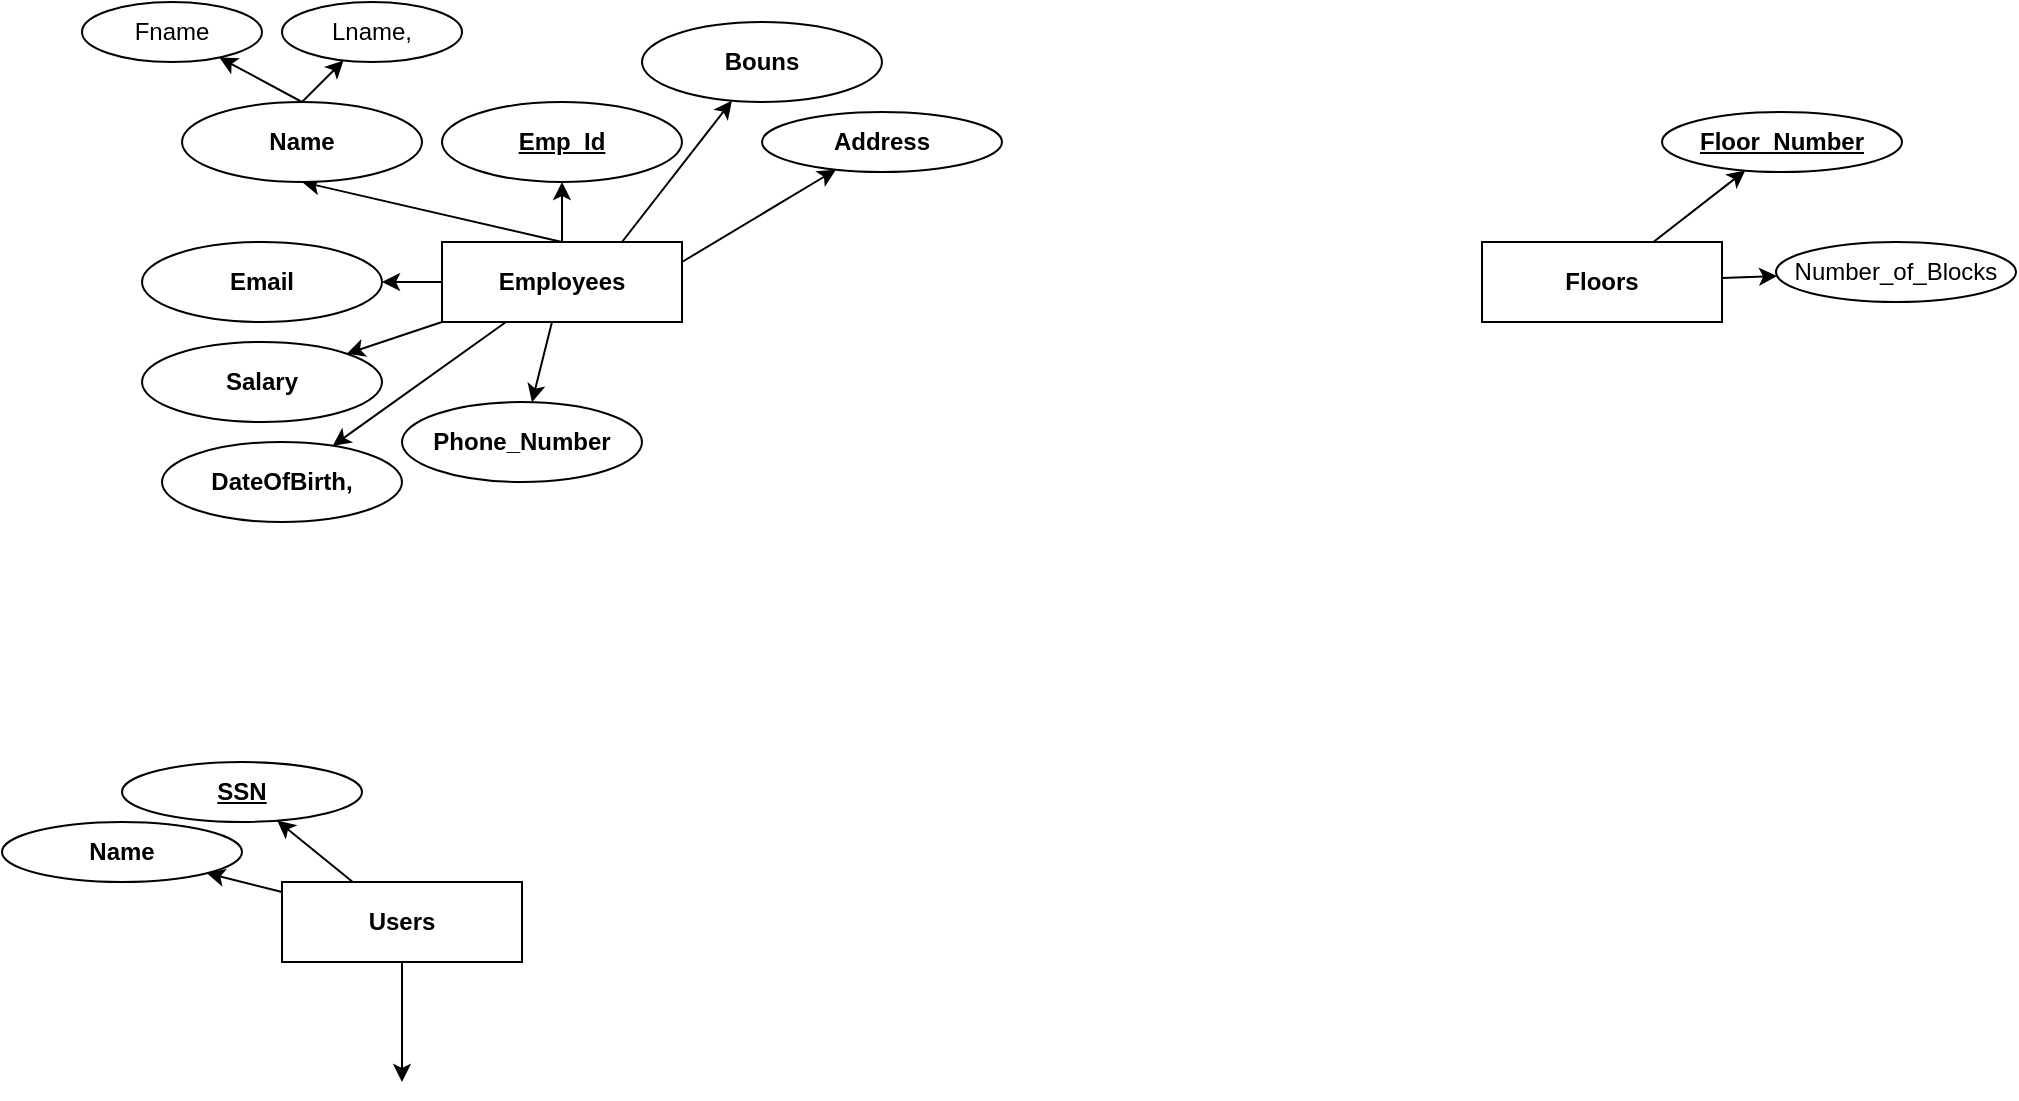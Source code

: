 <mxfile version="24.3.1" type="github">
  <diagram name="Page-1" id="-kbRwK4FyX5_OUYbIRrQ">
    <mxGraphModel dx="2501" dy="772" grid="1" gridSize="10" guides="1" tooltips="1" connect="1" arrows="1" fold="1" page="1" pageScale="1" pageWidth="827" pageHeight="1169" math="0" shadow="0">
      <root>
        <mxCell id="0" />
        <mxCell id="1" parent="0" />
        <mxCell id="_vqHw4m0biUCmr0mz639-12" value="" style="edgeStyle=orthogonalEdgeStyle;rounded=0;orthogonalLoop=1;jettySize=auto;html=1;" edge="1" parent="1" source="_vqHw4m0biUCmr0mz639-1" target="_vqHw4m0biUCmr0mz639-15">
          <mxGeometry relative="1" as="geometry">
            <mxPoint x="220" y="60" as="targetPoint" />
          </mxGeometry>
        </mxCell>
        <mxCell id="_vqHw4m0biUCmr0mz639-18" style="rounded=0;orthogonalLoop=1;jettySize=auto;html=1;exitX=0.5;exitY=0;exitDx=0;exitDy=0;entryX=0.5;entryY=1;entryDx=0;entryDy=0;" edge="1" parent="1" source="_vqHw4m0biUCmr0mz639-1" target="_vqHw4m0biUCmr0mz639-16">
          <mxGeometry relative="1" as="geometry" />
        </mxCell>
        <mxCell id="_vqHw4m0biUCmr0mz639-25" value="" style="rounded=0;orthogonalLoop=1;jettySize=auto;html=1;" edge="1" parent="1" source="_vqHw4m0biUCmr0mz639-1" target="_vqHw4m0biUCmr0mz639-26">
          <mxGeometry relative="1" as="geometry">
            <mxPoint x="60" y="140" as="targetPoint" />
          </mxGeometry>
        </mxCell>
        <mxCell id="_vqHw4m0biUCmr0mz639-28" value="" style="rounded=0;orthogonalLoop=1;jettySize=auto;html=1;" edge="1" parent="1" source="_vqHw4m0biUCmr0mz639-1" target="_vqHw4m0biUCmr0mz639-29">
          <mxGeometry relative="1" as="geometry">
            <mxPoint x="220" y="220" as="targetPoint" />
          </mxGeometry>
        </mxCell>
        <mxCell id="_vqHw4m0biUCmr0mz639-31" value="" style="rounded=0;orthogonalLoop=1;jettySize=auto;html=1;" edge="1" parent="1" source="_vqHw4m0biUCmr0mz639-1" target="_vqHw4m0biUCmr0mz639-32">
          <mxGeometry relative="1" as="geometry">
            <mxPoint x="220" y="220" as="targetPoint" />
          </mxGeometry>
        </mxCell>
        <mxCell id="_vqHw4m0biUCmr0mz639-33" style="rounded=0;orthogonalLoop=1;jettySize=auto;html=1;exitX=0.75;exitY=0;exitDx=0;exitDy=0;" edge="1" parent="1" source="_vqHw4m0biUCmr0mz639-1" target="_vqHw4m0biUCmr0mz639-34">
          <mxGeometry relative="1" as="geometry">
            <mxPoint x="310" y="80" as="targetPoint" />
          </mxGeometry>
        </mxCell>
        <mxCell id="_vqHw4m0biUCmr0mz639-35" style="rounded=0;orthogonalLoop=1;jettySize=auto;html=1;exitX=1;exitY=0.25;exitDx=0;exitDy=0;" edge="1" parent="1" source="_vqHw4m0biUCmr0mz639-1" target="_vqHw4m0biUCmr0mz639-36">
          <mxGeometry relative="1" as="geometry">
            <mxPoint x="340" y="120" as="targetPoint" />
          </mxGeometry>
        </mxCell>
        <mxCell id="_vqHw4m0biUCmr0mz639-38" value="" style="rounded=0;orthogonalLoop=1;jettySize=auto;html=1;" edge="1" parent="1" source="_vqHw4m0biUCmr0mz639-1" target="_vqHw4m0biUCmr0mz639-39">
          <mxGeometry relative="1" as="geometry">
            <mxPoint x="220" y="220" as="targetPoint" />
          </mxGeometry>
        </mxCell>
        <mxCell id="_vqHw4m0biUCmr0mz639-1" value="&lt;b&gt;Employees&lt;/b&gt;" style="rounded=0;whiteSpace=wrap;html=1;" vertex="1" parent="1">
          <mxGeometry x="160" y="120" width="120" height="40" as="geometry" />
        </mxCell>
        <mxCell id="_vqHw4m0biUCmr0mz639-15" value="&lt;b&gt;&lt;u&gt;Emp_Id&lt;/u&gt;&lt;/b&gt;" style="ellipse;whiteSpace=wrap;html=1;" vertex="1" parent="1">
          <mxGeometry x="160" y="50" width="120" height="40" as="geometry" />
        </mxCell>
        <mxCell id="_vqHw4m0biUCmr0mz639-20" value="" style="rounded=0;orthogonalLoop=1;jettySize=auto;html=1;exitX=0.5;exitY=0;exitDx=0;exitDy=0;" edge="1" parent="1" source="_vqHw4m0biUCmr0mz639-16" target="_vqHw4m0biUCmr0mz639-21">
          <mxGeometry relative="1" as="geometry">
            <mxPoint x="90" y="-10" as="targetPoint" />
          </mxGeometry>
        </mxCell>
        <mxCell id="_vqHw4m0biUCmr0mz639-16" value="&lt;b&gt;Name&lt;/b&gt;" style="ellipse;whiteSpace=wrap;html=1;" vertex="1" parent="1">
          <mxGeometry x="30" y="50" width="120" height="40" as="geometry" />
        </mxCell>
        <mxCell id="_vqHw4m0biUCmr0mz639-21" value="Lname," style="ellipse;whiteSpace=wrap;html=1;" vertex="1" parent="1">
          <mxGeometry x="80" width="90" height="30" as="geometry" />
        </mxCell>
        <mxCell id="_vqHw4m0biUCmr0mz639-22" value="Fname" style="ellipse;whiteSpace=wrap;html=1;" vertex="1" parent="1">
          <mxGeometry x="-20" width="90" height="30" as="geometry" />
        </mxCell>
        <mxCell id="_vqHw4m0biUCmr0mz639-23" value="" style="rounded=0;orthogonalLoop=1;jettySize=auto;html=1;exitX=0.5;exitY=0;exitDx=0;exitDy=0;" edge="1" target="_vqHw4m0biUCmr0mz639-22" parent="1" source="_vqHw4m0biUCmr0mz639-16">
          <mxGeometry relative="1" as="geometry">
            <mxPoint x="-27" y="60" as="sourcePoint" />
            <mxPoint x="-40" as="targetPoint" />
          </mxGeometry>
        </mxCell>
        <mxCell id="_vqHw4m0biUCmr0mz639-26" value="Email" style="ellipse;whiteSpace=wrap;html=1;fontStyle=1" vertex="1" parent="1">
          <mxGeometry x="10" y="120" width="120" height="40" as="geometry" />
        </mxCell>
        <mxCell id="_vqHw4m0biUCmr0mz639-29" value="Salary" style="ellipse;whiteSpace=wrap;html=1;fontStyle=1" vertex="1" parent="1">
          <mxGeometry x="10" y="170" width="120" height="40" as="geometry" />
        </mxCell>
        <mxCell id="_vqHw4m0biUCmr0mz639-32" value="DateOfBirth," style="ellipse;whiteSpace=wrap;html=1;fontStyle=1" vertex="1" parent="1">
          <mxGeometry x="20" y="220" width="120" height="40" as="geometry" />
        </mxCell>
        <mxCell id="_vqHw4m0biUCmr0mz639-34" value="Bouns" style="ellipse;whiteSpace=wrap;html=1;fontStyle=1" vertex="1" parent="1">
          <mxGeometry x="260" y="10" width="120" height="40" as="geometry" />
        </mxCell>
        <mxCell id="_vqHw4m0biUCmr0mz639-36" value="Address" style="ellipse;whiteSpace=wrap;html=1;fontStyle=1" vertex="1" parent="1">
          <mxGeometry x="320" y="55" width="120" height="30" as="geometry" />
        </mxCell>
        <mxCell id="_vqHw4m0biUCmr0mz639-39" value="&lt;b&gt;Phone_Number&lt;/b&gt;" style="ellipse;whiteSpace=wrap;html=1;" vertex="1" parent="1">
          <mxGeometry x="140" y="200" width="120" height="40" as="geometry" />
        </mxCell>
        <mxCell id="_vqHw4m0biUCmr0mz639-43" value="" style="rounded=0;orthogonalLoop=1;jettySize=auto;html=1;" edge="1" parent="1" source="_vqHw4m0biUCmr0mz639-41" target="_vqHw4m0biUCmr0mz639-44">
          <mxGeometry relative="1" as="geometry">
            <mxPoint x="740" y="60" as="targetPoint" />
          </mxGeometry>
        </mxCell>
        <mxCell id="_vqHw4m0biUCmr0mz639-46" value="" style="rounded=0;orthogonalLoop=1;jettySize=auto;html=1;" edge="1" parent="1" source="_vqHw4m0biUCmr0mz639-41" target="_vqHw4m0biUCmr0mz639-47">
          <mxGeometry relative="1" as="geometry">
            <mxPoint x="900" y="140" as="targetPoint" />
          </mxGeometry>
        </mxCell>
        <mxCell id="_vqHw4m0biUCmr0mz639-41" value="&lt;b&gt;Floors&lt;/b&gt;" style="rounded=0;whiteSpace=wrap;html=1;" vertex="1" parent="1">
          <mxGeometry x="680" y="120" width="120" height="40" as="geometry" />
        </mxCell>
        <mxCell id="_vqHw4m0biUCmr0mz639-44" value="&lt;u&gt;&lt;b&gt;Floor_Number&lt;/b&gt;&lt;/u&gt;" style="ellipse;whiteSpace=wrap;html=1;" vertex="1" parent="1">
          <mxGeometry x="770" y="55" width="120" height="30" as="geometry" />
        </mxCell>
        <mxCell id="_vqHw4m0biUCmr0mz639-47" value="Number_of_Blocks" style="ellipse;whiteSpace=wrap;html=1;" vertex="1" parent="1">
          <mxGeometry x="827" y="120" width="120" height="30" as="geometry" />
        </mxCell>
        <mxCell id="_vqHw4m0biUCmr0mz639-50" value="" style="rounded=0;orthogonalLoop=1;jettySize=auto;html=1;" edge="1" parent="1" source="_vqHw4m0biUCmr0mz639-48" target="_vqHw4m0biUCmr0mz639-51">
          <mxGeometry relative="1" as="geometry">
            <mxPoint x="-20" y="460" as="targetPoint" />
          </mxGeometry>
        </mxCell>
        <mxCell id="_vqHw4m0biUCmr0mz639-53" value="" style="rounded=0;orthogonalLoop=1;jettySize=auto;html=1;" edge="1" parent="1" source="_vqHw4m0biUCmr0mz639-48" target="_vqHw4m0biUCmr0mz639-54">
          <mxGeometry relative="1" as="geometry">
            <mxPoint x="-20" y="460" as="targetPoint" />
          </mxGeometry>
        </mxCell>
        <mxCell id="_vqHw4m0biUCmr0mz639-61" value="" style="rounded=0;orthogonalLoop=1;jettySize=auto;html=1;" edge="1" parent="1" source="_vqHw4m0biUCmr0mz639-48">
          <mxGeometry relative="1" as="geometry">
            <mxPoint x="140" y="540" as="targetPoint" />
          </mxGeometry>
        </mxCell>
        <mxCell id="_vqHw4m0biUCmr0mz639-48" value="&lt;b&gt;Users&lt;/b&gt;" style="rounded=0;whiteSpace=wrap;html=1;" vertex="1" parent="1">
          <mxGeometry x="80" y="440" width="120" height="40" as="geometry" />
        </mxCell>
        <mxCell id="_vqHw4m0biUCmr0mz639-51" value="&lt;b&gt;&lt;u&gt;SSN&lt;/u&gt;&lt;/b&gt;" style="ellipse;whiteSpace=wrap;html=1;" vertex="1" parent="1">
          <mxGeometry y="380" width="120" height="30" as="geometry" />
        </mxCell>
        <mxCell id="_vqHw4m0biUCmr0mz639-54" value="&lt;b&gt;Name&lt;/b&gt;" style="ellipse;whiteSpace=wrap;html=1;" vertex="1" parent="1">
          <mxGeometry x="-60" y="410" width="120" height="30" as="geometry" />
        </mxCell>
      </root>
    </mxGraphModel>
  </diagram>
</mxfile>
